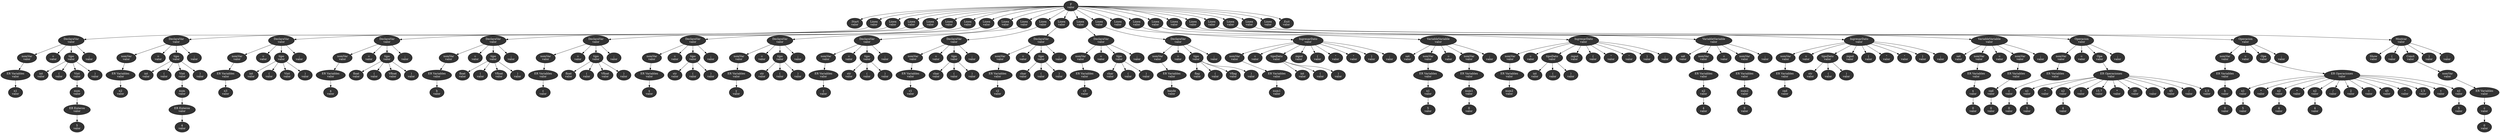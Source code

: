 // Arbol
digraph {
	1 [label="F
valor" fillcolor="#333333" fontcolor=white style=filled]
	11 [label=".Start
valor" fillcolor="#333333" fontcolor=white style=filled]
	1 -> 11
	12 [label="Linea
valor" fillcolor="#333333" fontcolor=white style=filled]
	1 -> 12
	13 [label="Linea
valor" fillcolor="#333333" fontcolor=white style=filled]
	1 -> 13
	14 [label="Linea
valor" fillcolor="#333333" fontcolor=white style=filled]
	1 -> 14
	15 [label="Linea
valor" fillcolor="#333333" fontcolor=white style=filled]
	1 -> 15
	16 [label="Linea
valor" fillcolor="#333333" fontcolor=white style=filled]
	1 -> 16
	17 [label="Linea
valor" fillcolor="#333333" fontcolor=white style=filled]
	1 -> 17
	18 [label="Linea
valor" fillcolor="#333333" fontcolor=white style=filled]
	1 -> 18
	19 [label="Linea
valor" fillcolor="#333333" fontcolor=white style=filled]
	1 -> 19
	"1a" [label="Linea
valor" fillcolor="#333333" fontcolor=white style=filled]
	1 -> "1a"
	"1b" [label="Linea
valor" fillcolor="#333333" fontcolor=white style=filled]
	1 -> "1b"
	"1c" [label="Linea
valor" fillcolor="#333333" fontcolor=white style=filled]
	1 -> "1c"
	"1d" [label="Linea
valor" fillcolor="#333333" fontcolor=white style=filled]
	1 -> "1d"
	"1e" [label="Linea
valor" fillcolor="#333333" fontcolor=white style=filled]
	1 -> "1e"
	"1f" [label="Linea
valor" fillcolor="#333333" fontcolor=white style=filled]
	1 -> "1f"
	"1g" [label="Linea
valor" fillcolor="#333333" fontcolor=white style=filled]
	1 -> "1g"
	"1h" [label="Linea
valor" fillcolor="#333333" fontcolor=white style=filled]
	1 -> "1h"
	"1i" [label="Linea
valor" fillcolor="#333333" fontcolor=white style=filled]
	1 -> "1i"
	"1j" [label="Linea
valor" fillcolor="#333333" fontcolor=white style=filled]
	1 -> "1j"
	"1k" [label="Linea
valor" fillcolor="#333333" fontcolor=white style=filled]
	1 -> "1k"
	"1l" [label="Linea
valor" fillcolor="#333333" fontcolor=white style=filled]
	1 -> "1l"
	"1m" [label="Linea
valor" fillcolor="#333333" fontcolor=white style=filled]
	1 -> "1m"
	"1n" [label="Linea
valor" fillcolor="#333333" fontcolor=white style=filled]
	1 -> "1n"
	"1o" [label=".Exit
valor" fillcolor="#333333" fontcolor=white style=filled]
	1 -> "1o"
	121 [label="DeclaraVar
valor" fillcolor="#333333" fontcolor=white style=filled]
	12 -> 121
	131 [label="DeclaraVar
valor" fillcolor="#333333" fontcolor=white style=filled]
	13 -> 131
	141 [label="DeclaraVar
valor" fillcolor="#333333" fontcolor=white style=filled]
	14 -> 141
	151 [label="DeclaraVar
valor" fillcolor="#333333" fontcolor=white style=filled]
	15 -> 151
	161 [label="DeclaraVar
valor" fillcolor="#333333" fontcolor=white style=filled]
	16 -> 161
	171 [label="DeclaraVar
valor" fillcolor="#333333" fontcolor=white style=filled]
	17 -> 171
	181 [label="DeclaraVar
valor" fillcolor="#333333" fontcolor=white style=filled]
	18 -> 181
	191 [label="DeclaraVar
valor" fillcolor="#333333" fontcolor=white style=filled]
	19 -> 191
	"1a1" [label="DeclaraVar
valor" fillcolor="#333333" fontcolor=white style=filled]
	"1a" -> "1a1"
	"1b1" [label="DeclaraVar
valor" fillcolor="#333333" fontcolor=white style=filled]
	"1b" -> "1b1"
	"1c1" [label="DeclaraVar
valor" fillcolor="#333333" fontcolor=white style=filled]
	"1c" -> "1c1"
	"1d1" [label="DeclaraVar
valor" fillcolor="#333333" fontcolor=white style=filled]
	"1d" -> "1d1"
	"1e1" [label="DeclaraVar
valor" fillcolor="#333333" fontcolor=white style=filled]
	"1e" -> "1e1"
	"1f1" [label="IngresarDato
valor" fillcolor="#333333" fontcolor=white style=filled]
	"1f" -> "1f1"
	"1g1" [label="VariableVariable
valor" fillcolor="#333333" fontcolor=white style=filled]
	"1g" -> "1g1"
	"1h1" [label="IngresarDato
valor" fillcolor="#333333" fontcolor=white style=filled]
	"1h" -> "1h1"
	"1i1" [label="VariableVariable
valor" fillcolor="#333333" fontcolor=white style=filled]
	"1i" -> "1i1"
	"1j1" [label="IngresarDato
valor" fillcolor="#333333" fontcolor=white style=filled]
	"1j" -> "1j1"
	"1k1" [label="VariableVariable
valor" fillcolor="#333333" fontcolor=white style=filled]
	"1k" -> "1k1"
	"1l1" [label="Operacion
valor" fillcolor="#333333" fontcolor=white style=filled]
	"1l" -> "1l1"
	"1m1" [label="Operacion
valor" fillcolor="#333333" fontcolor=white style=filled]
	"1m" -> "1m1"
	"1n1" [label="Mostrar
valor" fillcolor="#333333" fontcolor=white style=filled]
	"1n" -> "1n1"
	1211 [label="nomVar
valor" fillcolor="#333333" fontcolor=white style=filled]
	121 -> 1211
	1212 [label="=
valor" fillcolor="#333333" fontcolor=white style=filled]
	121 -> 1212
	1213 [label="tipo
valor" fillcolor="#333333" fontcolor=white style=filled]
	121 -> 1213
	1214 [label=";
valor" fillcolor="#333333" fontcolor=white style=filled]
	121 -> 1214
	1311 [label="nomVar
valor" fillcolor="#333333" fontcolor=white style=filled]
	131 -> 1311
	1312 [label="=
valor" fillcolor="#333333" fontcolor=white style=filled]
	131 -> 1312
	1313 [label="tipo
valor" fillcolor="#333333" fontcolor=white style=filled]
	131 -> 1313
	1314 [label=";
valor" fillcolor="#333333" fontcolor=white style=filled]
	131 -> 1314
	1411 [label="nomVar
valor" fillcolor="#333333" fontcolor=white style=filled]
	141 -> 1411
	1412 [label="=
valor" fillcolor="#333333" fontcolor=white style=filled]
	141 -> 1412
	1413 [label="tipo
valor" fillcolor="#333333" fontcolor=white style=filled]
	141 -> 1413
	1414 [label=";
valor" fillcolor="#333333" fontcolor=white style=filled]
	141 -> 1414
	1511 [label="nomVar
valor" fillcolor="#333333" fontcolor=white style=filled]
	151 -> 1511
	1512 [label="=
valor" fillcolor="#333333" fontcolor=white style=filled]
	151 -> 1512
	1513 [label="tipo
valor" fillcolor="#333333" fontcolor=white style=filled]
	151 -> 1513
	1514 [label=";
valor" fillcolor="#333333" fontcolor=white style=filled]
	151 -> 1514
	1611 [label="nomVar
valor" fillcolor="#333333" fontcolor=white style=filled]
	161 -> 1611
	1612 [label="=
valor" fillcolor="#333333" fontcolor=white style=filled]
	161 -> 1612
	1613 [label="tipo
valor" fillcolor="#333333" fontcolor=white style=filled]
	161 -> 1613
	1614 [label=";
valor" fillcolor="#333333" fontcolor=white style=filled]
	161 -> 1614
	1711 [label="nomVar
valor" fillcolor="#333333" fontcolor=white style=filled]
	171 -> 1711
	1712 [label="=
valor" fillcolor="#333333" fontcolor=white style=filled]
	171 -> 1712
	1713 [label="tipo
valor" fillcolor="#333333" fontcolor=white style=filled]
	171 -> 1713
	1714 [label=";
valor" fillcolor="#333333" fontcolor=white style=filled]
	171 -> 1714
	1811 [label="nomVar
valor" fillcolor="#333333" fontcolor=white style=filled]
	181 -> 1811
	1812 [label="=
valor" fillcolor="#333333" fontcolor=white style=filled]
	181 -> 1812
	1813 [label="tipo
valor" fillcolor="#333333" fontcolor=white style=filled]
	181 -> 1813
	1814 [label=";
valor" fillcolor="#333333" fontcolor=white style=filled]
	181 -> 1814
	1911 [label="nomVar
valor" fillcolor="#333333" fontcolor=white style=filled]
	191 -> 1911
	1912 [label="=
valor" fillcolor="#333333" fontcolor=white style=filled]
	191 -> 1912
	1913 [label="tipo
valor" fillcolor="#333333" fontcolor=white style=filled]
	191 -> 1913
	1914 [label=";
valor" fillcolor="#333333" fontcolor=white style=filled]
	191 -> 1914
	"1a11" [label="nomVar
valor" fillcolor="#333333" fontcolor=white style=filled]
	"1a1" -> "1a11"
	"1a12" [label="=
valor" fillcolor="#333333" fontcolor=white style=filled]
	"1a1" -> "1a12"
	"1a13" [label="tipo
valor" fillcolor="#333333" fontcolor=white style=filled]
	"1a1" -> "1a13"
	"1a14" [label=";
valor" fillcolor="#333333" fontcolor=white style=filled]
	"1a1" -> "1a14"
	"1b11" [label="nomVar
valor" fillcolor="#333333" fontcolor=white style=filled]
	"1b1" -> "1b11"
	"1b12" [label="=
valor" fillcolor="#333333" fontcolor=white style=filled]
	"1b1" -> "1b12"
	"1b13" [label="tipo
valor" fillcolor="#333333" fontcolor=white style=filled]
	"1b1" -> "1b13"
	"1b14" [label=";
valor" fillcolor="#333333" fontcolor=white style=filled]
	"1b1" -> "1b14"
	"1c11" [label="nomVar
valor" fillcolor="#333333" fontcolor=white style=filled]
	"1c1" -> "1c11"
	"1c12" [label="=
valor" fillcolor="#333333" fontcolor=white style=filled]
	"1c1" -> "1c12"
	"1c13" [label="tipo
valor" fillcolor="#333333" fontcolor=white style=filled]
	"1c1" -> "1c13"
	"1c14" [label=";
valor" fillcolor="#333333" fontcolor=white style=filled]
	"1c1" -> "1c14"
	"1d11" [label="nomVar
valor" fillcolor="#333333" fontcolor=white style=filled]
	"1d1" -> "1d11"
	"1d12" [label="=
valor" fillcolor="#333333" fontcolor=white style=filled]
	"1d1" -> "1d12"
	"1d13" [label="tipo
valor" fillcolor="#333333" fontcolor=white style=filled]
	"1d1" -> "1d13"
	"1d14" [label=";
valor" fillcolor="#333333" fontcolor=white style=filled]
	"1d1" -> "1d14"
	"1e11" [label="nomVar
valor" fillcolor="#333333" fontcolor=white style=filled]
	"1e1" -> "1e11"
	"1e12" [label="=
valor" fillcolor="#333333" fontcolor=white style=filled]
	"1e1" -> "1e12"
	"1e13" [label="tipo
valor" fillcolor="#333333" fontcolor=white style=filled]
	"1e1" -> "1e13"
	"1e14" [label=";
valor" fillcolor="#333333" fontcolor=white style=filled]
	"1e1" -> "1e14"
	"1f11" [label="nomVar
valor" fillcolor="#333333" fontcolor=white style=filled]
	"1f1" -> "1f11"
	"1f12" [label="=
valor" fillcolor="#333333" fontcolor=white style=filled]
	"1f1" -> "1f12"
	"1f13" [label="tipoDato
valor" fillcolor="#333333" fontcolor=white style=filled]
	"1f1" -> "1f13"
	"1f14" [label=".input
valor" fillcolor="#333333" fontcolor=white style=filled]
	"1f1" -> "1f14"
	"1f15" [label="(
valor" fillcolor="#333333" fontcolor=white style=filled]
	"1f1" -> "1f15"
	"1f16" [label="\"
valor" fillcolor="#333333" fontcolor=white style=filled]
	"1f1" -> "1f16"
	"1f17" [label="\"
valor" fillcolor="#333333" fontcolor=white style=filled]
	"1f1" -> "1f17"
	"1f18" [label=")
valor" fillcolor="#333333" fontcolor=white style=filled]
	"1f1" -> "1f18"
	"1f19" [label=";
valor" fillcolor="#333333" fontcolor=white style=filled]
	"1f1" -> "1f19"
	"1g11" [label="set
valor" fillcolor="#333333" fontcolor=white style=filled]
	"1g1" -> "1g11"
	"1g12" [label="nomVar
valor" fillcolor="#333333" fontcolor=white style=filled]
	"1g1" -> "1g12"
	"1g13" [label="=
valor" fillcolor="#333333" fontcolor=white style=filled]
	"1g1" -> "1g13"
	"1g14" [label="nomVar
valor" fillcolor="#333333" fontcolor=white style=filled]
	"1g1" -> "1g14"
	"1g15" [label=";
valor" fillcolor="#333333" fontcolor=white style=filled]
	"1g1" -> "1g15"
	"1h11" [label="nomVar
valor" fillcolor="#333333" fontcolor=white style=filled]
	"1h1" -> "1h11"
	"1h12" [label="=
valor" fillcolor="#333333" fontcolor=white style=filled]
	"1h1" -> "1h12"
	"1h13" [label="tipoDato
valor" fillcolor="#333333" fontcolor=white style=filled]
	"1h1" -> "1h13"
	"1h14" [label=".input
valor" fillcolor="#333333" fontcolor=white style=filled]
	"1h1" -> "1h14"
	"1h15" [label="(
valor" fillcolor="#333333" fontcolor=white style=filled]
	"1h1" -> "1h15"
	"1h16" [label="\"
valor" fillcolor="#333333" fontcolor=white style=filled]
	"1h1" -> "1h16"
	"1h17" [label="\"
valor" fillcolor="#333333" fontcolor=white style=filled]
	"1h1" -> "1h17"
	"1h18" [label=")
valor" fillcolor="#333333" fontcolor=white style=filled]
	"1h1" -> "1h18"
	"1h19" [label=";
valor" fillcolor="#333333" fontcolor=white style=filled]
	"1h1" -> "1h19"
	"1i11" [label="set
valor" fillcolor="#333333" fontcolor=white style=filled]
	"1i1" -> "1i11"
	"1i12" [label="nomVar
valor" fillcolor="#333333" fontcolor=white style=filled]
	"1i1" -> "1i12"
	"1i13" [label="=
valor" fillcolor="#333333" fontcolor=white style=filled]
	"1i1" -> "1i13"
	"1i14" [label="nomVar
valor" fillcolor="#333333" fontcolor=white style=filled]
	"1i1" -> "1i14"
	"1i15" [label=";
valor" fillcolor="#333333" fontcolor=white style=filled]
	"1i1" -> "1i15"
	"1j11" [label="nomVar
valor" fillcolor="#333333" fontcolor=white style=filled]
	"1j1" -> "1j11"
	"1j12" [label="=
valor" fillcolor="#333333" fontcolor=white style=filled]
	"1j1" -> "1j12"
	"1j13" [label="tipoDato
valor" fillcolor="#333333" fontcolor=white style=filled]
	"1j1" -> "1j13"
	"1j14" [label=".input
valor" fillcolor="#333333" fontcolor=white style=filled]
	"1j1" -> "1j14"
	"1j15" [label="(
valor" fillcolor="#333333" fontcolor=white style=filled]
	"1j1" -> "1j15"
	"1j16" [label="\"
valor" fillcolor="#333333" fontcolor=white style=filled]
	"1j1" -> "1j16"
	"1j17" [label="\"
valor" fillcolor="#333333" fontcolor=white style=filled]
	"1j1" -> "1j17"
	"1j18" [label=")
valor" fillcolor="#333333" fontcolor=white style=filled]
	"1j1" -> "1j18"
	"1j19" [label=";
valor" fillcolor="#333333" fontcolor=white style=filled]
	"1j1" -> "1j19"
	"1k11" [label="set
valor" fillcolor="#333333" fontcolor=white style=filled]
	"1k1" -> "1k11"
	"1k12" [label="nomVar
valor" fillcolor="#333333" fontcolor=white style=filled]
	"1k1" -> "1k12"
	"1k13" [label="=
valor" fillcolor="#333333" fontcolor=white style=filled]
	"1k1" -> "1k13"
	"1k14" [label="nomVar
valor" fillcolor="#333333" fontcolor=white style=filled]
	"1k1" -> "1k14"
	"1k15" [label=";
valor" fillcolor="#333333" fontcolor=white style=filled]
	"1k1" -> "1k15"
	"1l11" [label="nomVar
valor" fillcolor="#333333" fontcolor=white style=filled]
	"1l1" -> "1l11"
	"1l12" [label="=
valor" fillcolor="#333333" fontcolor=white style=filled]
	"1l1" -> "1l12"
	"1l13" [label="Ope
valor" fillcolor="#333333" fontcolor=white style=filled]
	"1l1" -> "1l13"
	"1l14" [label=";
valor" fillcolor="#333333" fontcolor=white style=filled]
	"1l1" -> "1l14"
	"1m11" [label="nomVar
valor" fillcolor="#333333" fontcolor=white style=filled]
	"1m1" -> "1m11"
	"1m12" [label="=
valor" fillcolor="#333333" fontcolor=white style=filled]
	"1m1" -> "1m12"
	"1m13" [label="Ope
valor" fillcolor="#333333" fontcolor=white style=filled]
	"1m1" -> "1m13"
	"1m14" [label=";
valor" fillcolor="#333333" fontcolor=white style=filled]
	"1m1" -> "1m14"
	"1n11" [label="Show
valor" fillcolor="#333333" fontcolor=white style=filled]
	"1n1" -> "1n11"
	"1n12" [label="(
valor" fillcolor="#333333" fontcolor=white style=filled]
	"1n1" -> "1n12"
	"1n13" [label="Conct
valor" fillcolor="#333333" fontcolor=white style=filled]
	"1n1" -> "1n13"
	"1n14" [label=")
valor" fillcolor="#333333" fontcolor=white style=filled]
	"1n1" -> "1n14"
	"1n15" [label=";
valor" fillcolor="#333333" fontcolor=white style=filled]
	"1n1" -> "1n15"
	12111 [label="ER Variables
valor" fillcolor="#333333" fontcolor=white style=filled]
	1211 -> 12111
	12131 [label="int
valor" fillcolor="#333333" fontcolor=white style=filled]
	1213 -> 12131
	12132 [label="(
valor" fillcolor="#333333" fontcolor=white style=filled]
	1213 -> 12132
	12133 [label="Vint
valor" fillcolor="#333333" fontcolor=white style=filled]
	1213 -> 12133
	12134 [label=")
valor" fillcolor="#333333" fontcolor=white style=filled]
	1213 -> 12134
	13111 [label="ER Variables
valor" fillcolor="#333333" fontcolor=white style=filled]
	1311 -> 13111
	13131 [label="int
valor" fillcolor="#333333" fontcolor=white style=filled]
	1313 -> 13131
	13132 [label="(
valor" fillcolor="#333333" fontcolor=white style=filled]
	1313 -> 13132
	13133 [label="Vint
valor" fillcolor="#333333" fontcolor=white style=filled]
	1313 -> 13133
	13134 [label=")
valor" fillcolor="#333333" fontcolor=white style=filled]
	1313 -> 13134
	14111 [label="ER Variables
valor" fillcolor="#333333" fontcolor=white style=filled]
	1411 -> 14111
	14131 [label="int
valor" fillcolor="#333333" fontcolor=white style=filled]
	1413 -> 14131
	14132 [label="(
valor" fillcolor="#333333" fontcolor=white style=filled]
	1413 -> 14132
	14133 [label="Vint
valor" fillcolor="#333333" fontcolor=white style=filled]
	1413 -> 14133
	14134 [label=")
valor" fillcolor="#333333" fontcolor=white style=filled]
	1413 -> 14134
	15111 [label="ER Variables
valor" fillcolor="#333333" fontcolor=white style=filled]
	1511 -> 15111
	15131 [label="float
valor" fillcolor="#333333" fontcolor=white style=filled]
	1513 -> 15131
	15132 [label="(
valor" fillcolor="#333333" fontcolor=white style=filled]
	1513 -> 15132
	15133 [label="Vfloat
valor" fillcolor="#333333" fontcolor=white style=filled]
	1513 -> 15133
	15134 [label=")
valor" fillcolor="#333333" fontcolor=white style=filled]
	1513 -> 15134
	16111 [label="ER Variables
valor" fillcolor="#333333" fontcolor=white style=filled]
	1611 -> 16111
	16131 [label="float
valor" fillcolor="#333333" fontcolor=white style=filled]
	1613 -> 16131
	16132 [label="(
valor" fillcolor="#333333" fontcolor=white style=filled]
	1613 -> 16132
	16133 [label="Vfloat
valor" fillcolor="#333333" fontcolor=white style=filled]
	1613 -> 16133
	16134 [label=")
valor" fillcolor="#333333" fontcolor=white style=filled]
	1613 -> 16134
	17111 [label="ER Variables
valor" fillcolor="#333333" fontcolor=white style=filled]
	1711 -> 17111
	17131 [label="float
valor" fillcolor="#333333" fontcolor=white style=filled]
	1713 -> 17131
	17132 [label="(
valor" fillcolor="#333333" fontcolor=white style=filled]
	1713 -> 17132
	17133 [label="Vfloat
valor" fillcolor="#333333" fontcolor=white style=filled]
	1713 -> 17133
	17134 [label=")
valor" fillcolor="#333333" fontcolor=white style=filled]
	1713 -> 17134
	18111 [label="ER Variables
valor" fillcolor="#333333" fontcolor=white style=filled]
	1811 -> 18111
	18131 [label="str
valor" fillcolor="#333333" fontcolor=white style=filled]
	1813 -> 18131
	18132 [label="(
valor" fillcolor="#333333" fontcolor=white style=filled]
	1813 -> 18132
	18133 [label=")
valor" fillcolor="#333333" fontcolor=white style=filled]
	1813 -> 18133
	19111 [label="ER Variables
valor" fillcolor="#333333" fontcolor=white style=filled]
	1911 -> 19111
	19131 [label="str
valor" fillcolor="#333333" fontcolor=white style=filled]
	1913 -> 19131
	19132 [label="(
valor" fillcolor="#333333" fontcolor=white style=filled]
	1913 -> 19132
	19133 [label=")
valor" fillcolor="#333333" fontcolor=white style=filled]
	1913 -> 19133
	"1a111" [label="ER Variables
valor" fillcolor="#333333" fontcolor=white style=filled]
	"1a11" -> "1a111"
	"1a131" [label="str
valor" fillcolor="#333333" fontcolor=white style=filled]
	"1a13" -> "1a131"
	"1a132" [label="(
valor" fillcolor="#333333" fontcolor=white style=filled]
	"1a13" -> "1a132"
	"1a133" [label=")
valor" fillcolor="#333333" fontcolor=white style=filled]
	"1a13" -> "1a133"
	"1b111" [label="ER Variables
valor" fillcolor="#333333" fontcolor=white style=filled]
	"1b11" -> "1b111"
	"1b131" [label="char
valor" fillcolor="#333333" fontcolor=white style=filled]
	"1b13" -> "1b131"
	"1b132" [label="(
valor" fillcolor="#333333" fontcolor=white style=filled]
	"1b13" -> "1b132"
	"1b133" [label=")
valor" fillcolor="#333333" fontcolor=white style=filled]
	"1b13" -> "1b133"
	"1c111" [label="ER Variables
valor" fillcolor="#333333" fontcolor=white style=filled]
	"1c11" -> "1c111"
	"1c131" [label="char
valor" fillcolor="#333333" fontcolor=white style=filled]
	"1c13" -> "1c131"
	"1c132" [label="(
valor" fillcolor="#333333" fontcolor=white style=filled]
	"1c13" -> "1c132"
	"1c133" [label=")
valor" fillcolor="#333333" fontcolor=white style=filled]
	"1c13" -> "1c133"
	"1d111" [label="ER Variables
valor" fillcolor="#333333" fontcolor=white style=filled]
	"1d11" -> "1d111"
	"1d131" [label="char
valor" fillcolor="#333333" fontcolor=white style=filled]
	"1d13" -> "1d131"
	"1d132" [label="(
valor" fillcolor="#333333" fontcolor=white style=filled]
	"1d13" -> "1d132"
	"1d133" [label=")
valor" fillcolor="#333333" fontcolor=white style=filled]
	"1d13" -> "1d133"
	"1e111" [label="ER Variables
valor" fillcolor="#333333" fontcolor=white style=filled]
	"1e11" -> "1e111"
	"1e131" [label="flag
valor" fillcolor="#333333" fontcolor=white style=filled]
	"1e13" -> "1e131"
	"1e132" [label="(
valor" fillcolor="#333333" fontcolor=white style=filled]
	"1e13" -> "1e132"
	"1e133" [label="Vflag
valor" fillcolor="#333333" fontcolor=white style=filled]
	"1e13" -> "1e133"
	"1e134" [label=")
valor" fillcolor="#333333" fontcolor=white style=filled]
	"1e13" -> "1e134"
	"1f111" [label="ER Variables
valor" fillcolor="#333333" fontcolor=white style=filled]
	"1f11" -> "1f111"
	"1f131" [label="int
valor" fillcolor="#333333" fontcolor=white style=filled]
	"1f13" -> "1f131"
	"1f132" [label="(
valor" fillcolor="#333333" fontcolor=white style=filled]
	"1f13" -> "1f132"
	"1f133" [label=")
valor" fillcolor="#333333" fontcolor=white style=filled]
	"1f13" -> "1f133"
	"1g121" [label="ER Variables
valor" fillcolor="#333333" fontcolor=white style=filled]
	"1g12" -> "1g121"
	"1g141" [label="ER Variables
valor" fillcolor="#333333" fontcolor=white style=filled]
	"1g14" -> "1g141"
	"1h111" [label="ER Variables
valor" fillcolor="#333333" fontcolor=white style=filled]
	"1h11" -> "1h111"
	"1h131" [label="int
valor" fillcolor="#333333" fontcolor=white style=filled]
	"1h13" -> "1h131"
	"1h132" [label="(
valor" fillcolor="#333333" fontcolor=white style=filled]
	"1h13" -> "1h132"
	"1h133" [label=")
valor" fillcolor="#333333" fontcolor=white style=filled]
	"1h13" -> "1h133"
	"1i121" [label="ER Variables
valor" fillcolor="#333333" fontcolor=white style=filled]
	"1i12" -> "1i121"
	"1i141" [label="ER Variables
valor" fillcolor="#333333" fontcolor=white style=filled]
	"1i14" -> "1i141"
	"1j111" [label="ER Variables
valor" fillcolor="#333333" fontcolor=white style=filled]
	"1j11" -> "1j111"
	"1j131" [label="str
valor" fillcolor="#333333" fontcolor=white style=filled]
	"1j13" -> "1j131"
	"1j132" [label="(
valor" fillcolor="#333333" fontcolor=white style=filled]
	"1j13" -> "1j132"
	"1j133" [label=")
valor" fillcolor="#333333" fontcolor=white style=filled]
	"1j13" -> "1j133"
	"1k121" [label="ER Variables
valor" fillcolor="#333333" fontcolor=white style=filled]
	"1k12" -> "1k121"
	"1k141" [label="ER Variables
valor" fillcolor="#333333" fontcolor=white style=filled]
	"1k14" -> "1k141"
	"1l111" [label="ER Variables
valor" fillcolor="#333333" fontcolor=white style=filled]
	"1l11" -> "1l111"
	"1l131" [label="ER Operaciones
valor" fillcolor="#333333" fontcolor=white style=filled]
	"1l13" -> "1l131"
	"1m111" [label="ER Variables
valor" fillcolor="#333333" fontcolor=white style=filled]
	"1m11" -> "1m111"
	"1m131" [label="ER Operaciones
valor" fillcolor="#333333" fontcolor=white style=filled]
	"1m13" -> "1m131"
	"1n131" [label="nomVar
valor" fillcolor="#333333" fontcolor=white style=filled]
	"1n13" -> "1n131"
	121111 [label="n1
valor" fillcolor="#333333" fontcolor=white style=filled]
	12111 -> 121111
	121331 [label="num
valor" fillcolor="#333333" fontcolor=white style=filled]
	12133 -> 121331
	131111 [label="n2
valor" fillcolor="#333333" fontcolor=white style=filled]
	13111 -> 131111
	131331 [label="num
valor" fillcolor="#333333" fontcolor=white style=filled]
	13133 -> 131331
	141111 [label="n3
valor" fillcolor="#333333" fontcolor=white style=filled]
	14111 -> 141111
	151111 [label="a
valor" fillcolor="#333333" fontcolor=white style=filled]
	15111 -> 151111
	161111 [label="b
valor" fillcolor="#333333" fontcolor=white style=filled]
	16111 -> 161111
	171111 [label="c
valor" fillcolor="#333333" fontcolor=white style=filled]
	17111 -> 171111
	181111 [label="x
valor" fillcolor="#333333" fontcolor=white style=filled]
	18111 -> 181111
	191111 [label="y
valor" fillcolor="#333333" fontcolor=white style=filled]
	19111 -> 191111
	"1a1111" [label="z
valor" fillcolor="#333333" fontcolor=white style=filled]
	"1a111" -> "1a1111"
	"1b1111" [label="c1
valor" fillcolor="#333333" fontcolor=white style=filled]
	"1b111" -> "1b1111"
	"1c1111" [label="c2
valor" fillcolor="#333333" fontcolor=white style=filled]
	"1c111" -> "1c1111"
	"1d1111" [label="c3
valor" fillcolor="#333333" fontcolor=white style=filled]
	"1d111" -> "1d1111"
	"1e1111" [label="bande
valor" fillcolor="#333333" fontcolor=white style=filled]
	"1e111" -> "1e1111"
	"1f1111" [label="num1
valor" fillcolor="#333333" fontcolor=white style=filled]
	"1f111" -> "1f1111"
	"1g1211" [label="n1
valor" fillcolor="#333333" fontcolor=white style=filled]
	"1g121" -> "1g1211"
	"1g1411" [label="num1
valor" fillcolor="#333333" fontcolor=white style=filled]
	"1g141" -> "1g1411"
	"1h1111" [label="num2
valor" fillcolor="#333333" fontcolor=white style=filled]
	"1h111" -> "1h1111"
	"1i1211" [label="n2
valor" fillcolor="#333333" fontcolor=white style=filled]
	"1i121" -> "1i1211"
	"1i1411" [label="num2
valor" fillcolor="#333333" fontcolor=white style=filled]
	"1i141" -> "1i1411"
	"1j1111" [label="cad
valor" fillcolor="#333333" fontcolor=white style=filled]
	"1j111" -> "1j1111"
	"1k1211" [label="x
valor" fillcolor="#333333" fontcolor=white style=filled]
	"1k121" -> "1k1211"
	"1k1411" [label="cad
valor" fillcolor="#333333" fontcolor=white style=filled]
	"1k141" -> "1k1411"
	"1l1111" [label="c
valor" fillcolor="#333333" fontcolor=white style=filled]
	"1l111" -> "1l1111"
	"1l1311" [label="n1
valor" fillcolor="#333333" fontcolor=white style=filled]
	"1l131" -> "1l1311"
	"1l1312" [label="*
valor" fillcolor="#333333" fontcolor=white style=filled]
	"1l131" -> "1l1312"
	"1l1313" [label="n2
valor" fillcolor="#333333" fontcolor=white style=filled]
	"1l131" -> "1l1313"
	"1l1314" [label="+
valor" fillcolor="#333333" fontcolor=white style=filled]
	"1l131" -> "1l1314"
	"1l1315" [label="15.7
valor" fillcolor="#333333" fontcolor=white style=filled]
	"1l131" -> "1l1315"
	"1l1316" [label="*
valor" fillcolor="#333333" fontcolor=white style=filled]
	"1l131" -> "1l1316"
	"1l1317" [label="20
valor" fillcolor="#333333" fontcolor=white style=filled]
	"1l131" -> "1l1317"
	"1l1318" [label="-
valor" fillcolor="#333333" fontcolor=white style=filled]
	"1l131" -> "1l1318"
	"1l1319" [label="45
valor" fillcolor="#333333" fontcolor=white style=filled]
	"1l131" -> "1l1319"
	"1l131a" [label="/
valor" fillcolor="#333333" fontcolor=white style=filled]
	"1l131" -> "1l131a"
	"1l131b" [label="2.5
valor" fillcolor="#333333" fontcolor=white style=filled]
	"1l131" -> "1l131b"
	"1m1111" [label="b
valor" fillcolor="#333333" fontcolor=white style=filled]
	"1m111" -> "1m1111"
	"1m1311" [label="n1
valor" fillcolor="#333333" fontcolor=white style=filled]
	"1m131" -> "1m1311"
	"1m1312" [label="*
valor" fillcolor="#333333" fontcolor=white style=filled]
	"1m131" -> "1m1312"
	"1m1313" [label="n2
valor" fillcolor="#333333" fontcolor=white style=filled]
	"1m131" -> "1m1313"
	"1m1314" [label="*
valor" fillcolor="#333333" fontcolor=white style=filled]
	"1m131" -> "1m1314"
	"1m1315" [label="n2
valor" fillcolor="#333333" fontcolor=white style=filled]
	"1m131" -> "1m1315"
	"1m1316" [label="/
valor" fillcolor="#333333" fontcolor=white style=filled]
	"1m131" -> "1m1316"
	"1m1317" [label="2
valor" fillcolor="#333333" fontcolor=white style=filled]
	"1m131" -> "1m1317"
	"1m1318" [label="+
valor" fillcolor="#333333" fontcolor=white style=filled]
	"1m131" -> "1m1318"
	"1m1319" [label="45
valor" fillcolor="#333333" fontcolor=white style=filled]
	"1m131" -> "1m1319"
	"1m131a" [label="*
valor" fillcolor="#333333" fontcolor=white style=filled]
	"1m131" -> "1m131a"
	"1m131b" [label="2.5
valor" fillcolor="#333333" fontcolor=white style=filled]
	"1m131" -> "1m131b"
	"1m131c" [label="+
valor" fillcolor="#333333" fontcolor=white style=filled]
	"1m131" -> "1m131c"
	"1m131d" [label="n1
valor" fillcolor="#333333" fontcolor=white style=filled]
	"1m131" -> "1m131d"
	"1n1311" [label="ER Variables
valor" fillcolor="#333333" fontcolor=white style=filled]
	"1n131" -> "1n1311"
	1213311 [label="ER Enteros
valor" fillcolor="#333333" fontcolor=white style=filled]
	121331 -> 1213311
	1313311 [label="ER Enteros
valor" fillcolor="#333333" fontcolor=white style=filled]
	131331 -> 1313311
	"1n13111" [label="c
valor" fillcolor="#333333" fontcolor=white style=filled]
	"1n1311" -> "1n13111"
	"1g12111" [label="5
valor" fillcolor="#333333" fontcolor=white style=filled]
	"1g1211" -> "1g12111"
	"1g14111" [label="0
valor" fillcolor="#333333" fontcolor=white style=filled]
	"1g1411" -> "1g14111"
	"1i12111" [label="4
valor" fillcolor="#333333" fontcolor=white style=filled]
	"1i1211" -> "1i12111"
	"1i14111" [label="0
valor" fillcolor="#333333" fontcolor=white style=filled]
	"1i1411" -> "1i14111"
	"1k12111" [label="0
valor" fillcolor="#333333" fontcolor=white style=filled]
	"1k1211" -> "1k12111"
	"1k14111" [label="0
valor" fillcolor="#333333" fontcolor=white style=filled]
	"1k1411" -> "1k14111"
	"1l11111" [label="0
valor" fillcolor="#333333" fontcolor=white style=filled]
	"1l1111" -> "1l11111"
	"1l13111" [label="5
valor" fillcolor="#333333" fontcolor=white style=filled]
	"1l1311" -> "1l13111"
	"1l13131" [label="4
valor" fillcolor="#333333" fontcolor=white style=filled]
	"1l1313" -> "1l13131"
	"1m11111" [label="0
valor" fillcolor="#333333" fontcolor=white style=filled]
	"1m1111" -> "1m11111"
	"1m13111" [label="5
valor" fillcolor="#333333" fontcolor=white style=filled]
	"1m1311" -> "1m13111"
	"1m13131" [label="4
valor" fillcolor="#333333" fontcolor=white style=filled]
	"1m1313" -> "1m13131"
	"1m13151" [label="4
valor" fillcolor="#333333" fontcolor=white style=filled]
	"1m1315" -> "1m13151"
	"1m131d1" [label="5
valor" fillcolor="#333333" fontcolor=white style=filled]
	"1m131d" -> "1m131d1"
	12133111 [label="5
valor" fillcolor="#333333" fontcolor=white style=filled]
	1213311 -> 12133111
	13133111 [label="4
valor" fillcolor="#333333" fontcolor=white style=filled]
	1313311 -> 13133111
	"1n131111" [label="0
valor" fillcolor="#333333" fontcolor=white style=filled]
	"1n13111" -> "1n131111"
}
